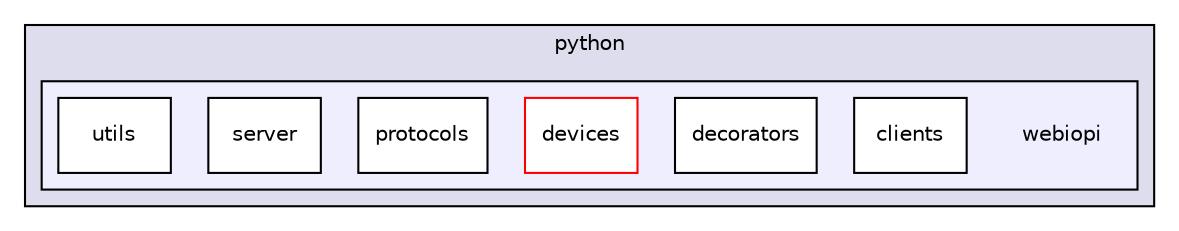 digraph "python/webiopi" {
  compound=true
  node [ fontsize="10", fontname="Helvetica"];
  edge [ labelfontsize="10", labelfontname="Helvetica"];
  subgraph clusterdir_7837fde3ab9c1fb2fc5be7b717af8d79 {
    graph [ bgcolor="#ddddee", pencolor="black", label="python" fontname="Helvetica", fontsize="10", URL="dir_7837fde3ab9c1fb2fc5be7b717af8d79.html"]
  subgraph clusterdir_55d8687928f7b3ee523bd828d976b84f {
    graph [ bgcolor="#eeeeff", pencolor="black", label="" URL="dir_55d8687928f7b3ee523bd828d976b84f.html"];
    dir_55d8687928f7b3ee523bd828d976b84f [shape=plaintext label="webiopi"];
    dir_bd75201778bf57e5e6a79a05f51c2065 [shape=box label="clients" color="black" fillcolor="white" style="filled" URL="dir_bd75201778bf57e5e6a79a05f51c2065.html"];
    dir_15f28ab06157c413865ebd2e702b2651 [shape=box label="decorators" color="black" fillcolor="white" style="filled" URL="dir_15f28ab06157c413865ebd2e702b2651.html"];
    dir_057d0b970b2631602d36df3d4c352168 [shape=box label="devices" color="red" fillcolor="white" style="filled" URL="dir_057d0b970b2631602d36df3d4c352168.html"];
    dir_a60f84507d85f7dc1fd6d2b0d85a3cd8 [shape=box label="protocols" color="black" fillcolor="white" style="filled" URL="dir_a60f84507d85f7dc1fd6d2b0d85a3cd8.html"];
    dir_9b1ef9db4e0e94adebce3e2754bac4f1 [shape=box label="server" color="black" fillcolor="white" style="filled" URL="dir_9b1ef9db4e0e94adebce3e2754bac4f1.html"];
    dir_73335d573df896ecc27176b145295c7f [shape=box label="utils" color="black" fillcolor="white" style="filled" URL="dir_73335d573df896ecc27176b145295c7f.html"];
  }
  }
}
